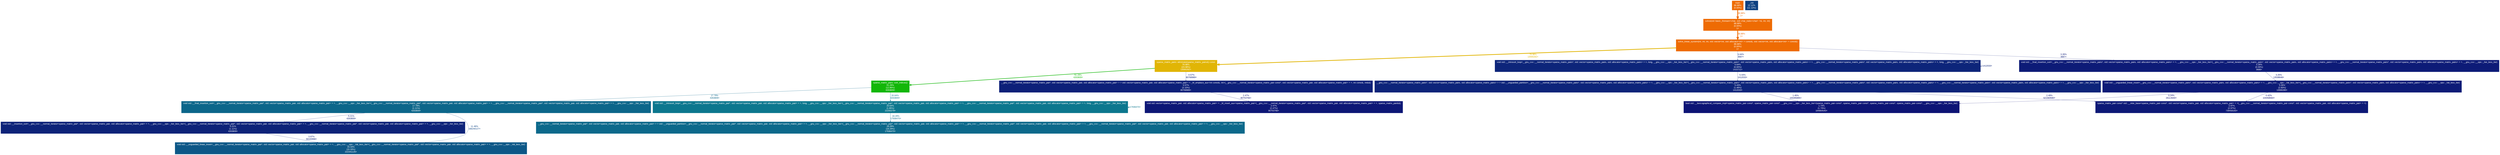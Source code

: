 digraph {
	graph [fontname=Arial, nodesep=0.125, ranksep=0.25];
	node [fontcolor=white, fontname=Arial, height=0, shape=box, style=filled, width=0];
	edge [fontname=Arial];
	1 [color="#ee6b03", fontcolor="#ffffff", fontsize="10.00", label="main\n88.88%\n(0.00%)"];
	1 -> 3 [arrowsize="0.94", color="#ee6b03", fontcolor="#ee6b03", fontsize="10.00", label="88.88%\n1×", labeldistance="3.56", penwidth="3.56"];
	2 [color="#ee6b03", fontcolor="#ffffff", fontsize="10.00", label="solve_linear_system(int, int, int, std::vector<int, std::allocator<int> > const&, std::vector<int, std::allocator<int> > const&)\n88.88%\n(0.00%)\n1×"];
	2 -> 4 [arrowsize="0.89", color="#e1b505", fontcolor="#e1b505", fontsize="10.00", label="79.98%\n13590282×", labeldistance="3.20", penwidth="3.20"];
	2 -> 11 [arrowsize="0.35", color="#0d257a", fontcolor="#0d257a", fontsize="10.00", label="5.64%\n3687×", labeldistance="0.50", penwidth="0.50"];
	2 -> 15 [arrowsize="0.35", color="#0d1b77", fontcolor="#0d1b77", fontsize="10.00", label="3.26%\n3687×", labeldistance="0.50", penwidth="0.50"];
	3 [color="#ee6b03", fontcolor="#ffffff", fontsize="10.00", label="solve(std::basic_ifstream<char, std::char_traits<char> >&, int, int)\n88.88%\n(0.00%)\n1×"];
	3 -> 2 [arrowsize="0.94", color="#ee6b03", fontcolor="#ee6b03", fontsize="10.00", label="88.88%\n1×", labeldistance="3.56", penwidth="3.56"];
	4 [color="#e1b505", fontcolor="#ffffff", fontsize="10.00", label="sparse_matrix_pairs::eliminate(sparse_matrix_pairs&) const\n79.98%\n(23.98%)\n13590282×"];
	4 -> 5 [arrowsize="0.72", color="#12b709", fontcolor="#12b709", fontsize="10.00", label="51.29%\n4263809×", labeldistance="2.05", penwidth="2.05"];
	4 -> 14 [arrowsize="0.35", color="#0d2079", fontcolor="#0d2079", fontsize="10.00", label="4.57%\n80768989×", labeldistance="0.50", penwidth="0.50"];
	5 [color="#12b709", fontcolor="#ffffff", fontsize="10.00", label="sparse_matrix_pairs::sort_indices()\n51.29%\n(12.86%)\n4263809×"];
	5 -> 6 [arrowsize="0.45", color="#0c778e", fontcolor="#0c778e", fontsize="10.00", label="20.64%\n4263809×", labeldistance="0.83", penwidth="0.83"];
	5 -> 8 [arrowsize="0.42", color="#0c668a", fontcolor="#0c668a", fontsize="10.00", label="17.79%\n4263809×", labeldistance="0.71", penwidth="0.71"];
	6 [color="#0c778e", fontcolor="#ffffff", fontsize="10.00", label="void std::__introsort_loop<__gnu_cxx::__normal_iterator<sparse_matrix_pair*, std::vector<sparse_matrix_pair, std::allocator<sparse_matrix_pair> > >, long, __gnu_cxx::__ops::_Iter_less_iter>(__gnu_cxx::__normal_iterator<sparse_matrix_pair*, std::vector<sparse_matrix_pair, std::allocator<sparse_matrix_pair> > >, __gnu_cxx::__normal_iterator<sparse_matrix_pair*, std::vector<sparse_matrix_pair, std::allocator<sparse_matrix_pair> > >, long, __gnu_cxx::__ops::_Iter_less_iter)\n20.64%\n(1.85%)\n22200279×"];
	6 -> 6 [arrowsize="0.45", color="#0c778e", fontcolor="#0c778e", fontsize="10.00", label="17936470×", labeldistance="0.83", penwidth="0.83"];
	6 -> 7 [arrowsize="0.43", color="#0c698b", fontcolor="#0c698b", fontsize="10.00", label="18.29%\n17936470×", labeldistance="0.73", penwidth="0.73"];
	7 [color="#0c698b", fontcolor="#ffffff", fontsize="10.00", label="__gnu_cxx::__normal_iterator<sparse_matrix_pair*, std::vector<sparse_matrix_pair, std::allocator<sparse_matrix_pair> > > std::__unguarded_partition<__gnu_cxx::__normal_iterator<sparse_matrix_pair*, std::vector<sparse_matrix_pair, std::allocator<sparse_matrix_pair> > >, __gnu_cxx::__ops::_Iter_less_iter>(__gnu_cxx::__normal_iterator<sparse_matrix_pair*, std::vector<sparse_matrix_pair, std::allocator<sparse_matrix_pair> > >, __gnu_cxx::__normal_iterator<sparse_matrix_pair*, std::vector<sparse_matrix_pair, std::allocator<sparse_matrix_pair> > >, __gnu_cxx::__normal_iterator<sparse_matrix_pair*, std::vector<sparse_matrix_pair, std::allocator<sparse_matrix_pair> > >, __gnu_cxx::__ops::_Iter_less_iter)\n18.29%\n(18.29%)\n17936470×"];
	8 [color="#0c668a", fontcolor="#ffffff", fontsize="10.00", label="void std::__final_insertion_sort<__gnu_cxx::__normal_iterator<sparse_matrix_pair*, std::vector<sparse_matrix_pair, std::allocator<sparse_matrix_pair> > >, __gnu_cxx::__ops::_Iter_less_iter>(__gnu_cxx::__normal_iterator<sparse_matrix_pair*, std::vector<sparse_matrix_pair, std::allocator<sparse_matrix_pair> > >, __gnu_cxx::__normal_iterator<sparse_matrix_pair*, std::vector<sparse_matrix_pair, std::allocator<sparse_matrix_pair> > >, __gnu_cxx::__ops::_Iter_less_iter)\n17.79%\n(1.11%)\n4263809×"];
	8 -> 9 [arrowsize="0.35", color="#0d4282", fontcolor="#0d4282", fontsize="10.00", label="11.46%\n166240127×", labeldistance="0.50", penwidth="0.50"];
	8 -> 13 [arrowsize="0.35", color="#0d2379", fontcolor="#0d2379", fontsize="10.00", label="5.21%\n4263809×", labeldistance="0.50", penwidth="0.50"];
	9 [color="#0c5787", fontcolor="#ffffff", fontsize="10.00", label="void std::__unguarded_linear_insert<__gnu_cxx::__normal_iterator<sparse_matrix_pair*, std::vector<sparse_matrix_pair, std::allocator<sparse_matrix_pair> > >, __gnu_cxx::__ops::_Val_less_iter>(__gnu_cxx::__normal_iterator<sparse_matrix_pair*, std::vector<sparse_matrix_pair, std::allocator<sparse_matrix_pair> > >, __gnu_cxx::__ops::_Val_less_iter)\n15.33%\n(15.33%)\n222341125×"];
	10 [color="#0d4081", fontcolor="#ffffff", fontsize="10.00", label="_init\n11.12%\n(11.12%)"];
	11 [color="#0d257a", fontcolor="#ffffff", fontsize="10.00", label="void std::__introsort_loop<__gnu_cxx::__normal_iterator<sparse_matrix_pairs*, std::vector<sparse_matrix_pairs, std::allocator<sparse_matrix_pairs> > >, long, __gnu_cxx::__ops::_Iter_less_iter>(__gnu_cxx::__normal_iterator<sparse_matrix_pairs*, std::vector<sparse_matrix_pairs, std::allocator<sparse_matrix_pairs> > >, __gnu_cxx::__normal_iterator<sparse_matrix_pairs*, std::vector<sparse_matrix_pairs, std::allocator<sparse_matrix_pairs> > >, long, __gnu_cxx::__ops::_Iter_less_iter)\n5.64%\n(0.00%)\n1415721×"];
	11 -> 11 [arrowsize="0.35", color="#0d257a", fontcolor="#0d257a", fontsize="10.00", label="1412033×", labeldistance="0.50", penwidth="0.50"];
	11 -> 12 [arrowsize="0.35", color="#0d247a", fontcolor="#0d247a", fontsize="10.00", label="5.43%\n1412033×", labeldistance="0.50", penwidth="0.50"];
	12 [color="#0d247a", fontcolor="#ffffff", fontsize="10.00", label="__gnu_cxx::__normal_iterator<sparse_matrix_pairs*, std::vector<sparse_matrix_pairs, std::allocator<sparse_matrix_pairs> > > std::__unguarded_partition<__gnu_cxx::__normal_iterator<sparse_matrix_pairs*, std::vector<sparse_matrix_pairs, std::allocator<sparse_matrix_pairs> > >, __gnu_cxx::__ops::_Iter_less_iter>(__gnu_cxx::__normal_iterator<sparse_matrix_pairs*, std::vector<sparse_matrix_pairs, std::allocator<sparse_matrix_pairs> > >, __gnu_cxx::__normal_iterator<sparse_matrix_pairs*, std::vector<sparse_matrix_pairs, std::allocator<sparse_matrix_pairs> > >, __gnu_cxx::__normal_iterator<sparse_matrix_pairs*, std::vector<sparse_matrix_pairs, std::allocator<sparse_matrix_pairs> > >, __gnu_cxx::__ops::_Iter_less_iter)\n5.43%\n(1.48%)\n1412033×"];
	12 -> 17 [arrowsize="0.35", color="#0d1776", fontcolor="#0d1776", fontsize="10.00", label="2.49%\n621583580×", labeldistance="0.50", penwidth="0.50"];
	12 -> 19 [arrowsize="0.35", color="#0d1375", fontcolor="#0d1375", fontsize="10.00", label="1.45%\n155395895×", labeldistance="0.50", penwidth="0.50"];
	13 [color="#0d2379", fontcolor="#ffffff", fontsize="10.00", label="void std::__insertion_sort<__gnu_cxx::__normal_iterator<sparse_matrix_pair*, std::vector<sparse_matrix_pair, std::allocator<sparse_matrix_pair> > >, __gnu_cxx::__ops::_Iter_less_iter>(__gnu_cxx::__normal_iterator<sparse_matrix_pair*, std::vector<sparse_matrix_pair, std::allocator<sparse_matrix_pair> > >, __gnu_cxx::__normal_iterator<sparse_matrix_pair*, std::vector<sparse_matrix_pair, std::allocator<sparse_matrix_pair> > >, __gnu_cxx::__ops::_Iter_less_iter)\n5.21%\n(1.11%)\n4263809×"];
	13 -> 9 [arrowsize="0.35", color="#0d1d78", fontcolor="#0d1d78", fontsize="10.00", label="3.87%\n56100998×", labeldistance="0.50", penwidth="0.50"];
	14 [color="#0d2079", fontcolor="#ffffff", fontsize="10.00", label="__gnu_cxx::__normal_iterator<sparse_matrix_pair*, std::vector<sparse_matrix_pair, std::allocator<sparse_matrix_pair> > > std::vector<sparse_matrix_pair, std::allocator<sparse_matrix_pair> >::_M_emplace_aux<int const&, int>(__gnu_cxx::__normal_iterator<sparse_matrix_pair const*, std::vector<sparse_matrix_pair, std::allocator<sparse_matrix_pair> > >, int const&, int&&)\n4.57%\n(2.10%)\n80768989×"];
	14 -> 18 [arrowsize="0.35", color="#0d1776", fontcolor="#0d1776", fontsize="10.00", label="2.47%\n80753766×", labeldistance="0.50", penwidth="0.50"];
	15 [color="#0d1b77", fontcolor="#ffffff", fontsize="10.00", label="void std::__final_insertion_sort<__gnu_cxx::__normal_iterator<sparse_matrix_pairs*, std::vector<sparse_matrix_pairs, std::allocator<sparse_matrix_pairs> > >, __gnu_cxx::__ops::_Iter_less_iter>(__gnu_cxx::__normal_iterator<sparse_matrix_pairs*, std::vector<sparse_matrix_pairs, std::allocator<sparse_matrix_pairs> > >, __gnu_cxx::__normal_iterator<sparse_matrix_pairs*, std::vector<sparse_matrix_pairs, std::allocator<sparse_matrix_pairs> > >, __gnu_cxx::__ops::_Iter_less_iter)\n3.26%\n(0.00%)\n3688×"];
	15 -> 16 [arrowsize="0.35", color="#0d1b77", fontcolor="#0d1b77", fontsize="10.00", label="3.25%\n13538648×", labeldistance="0.50", penwidth="0.50"];
	16 [color="#0d1b77", fontcolor="#ffffff", fontsize="10.00", label="void std::__unguarded_linear_insert<__gnu_cxx::__normal_iterator<sparse_matrix_pairs*, std::vector<sparse_matrix_pairs, std::allocator<sparse_matrix_pairs> > >, __gnu_cxx::__ops::_Val_less_iter>(__gnu_cxx::__normal_iterator<sparse_matrix_pairs*, std::vector<sparse_matrix_pairs, std::allocator<sparse_matrix_pairs> > >, __gnu_cxx::__ops::_Val_less_iter)\n3.26%\n(2.60%)\n13590280×"];
	16 -> 17 [arrowsize="0.35", color="#0d0e73", fontcolor="#0d0e73", fontsize="10.00", label="0.42%\n104458560×", labeldistance="0.50", penwidth="0.50"];
	16 -> 19 [arrowsize="0.35", color="#0d0e73", fontcolor="#0d0e73", fontsize="10.00", label="0.24%\n26114640×", labeldistance="0.50", penwidth="0.50"];
	17 [color="#0d1977", fontcolor="#ffffff", fontsize="10.00", label="sparse_matrix_pair const* std::__niter_base<sparse_matrix_pair const*, std::vector<sparse_matrix_pair, std::allocator<sparse_matrix_pair> > >(__gnu_cxx::__normal_iterator<sparse_matrix_pair const*, std::vector<sparse_matrix_pair, std::allocator<sparse_matrix_pair> > >)\n2.97%\n(2.97%)\n739458160×"];
	18 [color="#0d1776", fontcolor="#ffffff", fontsize="10.00", label="void std::vector<sparse_matrix_pair, std::allocator<sparse_matrix_pair> >::_M_insert_aux<sparse_matrix_pair>(__gnu_cxx::__normal_iterator<sparse_matrix_pair*, std::vector<sparse_matrix_pair, std::allocator<sparse_matrix_pair> > >, sparse_matrix_pair&&)\n2.47%\n(2.47%)\n80753766×"];
	19 [color="#0d1475", fontcolor="#ffffff", fontsize="10.00", label="bool std::__lexicographical_compare_impl<sparse_matrix_pair const*, sparse_matrix_pair const*, __gnu_cxx::__ops::_Iter_less_iter>(sparse_matrix_pair const*, sparse_matrix_pair const*, sparse_matrix_pair const*, sparse_matrix_pair const*, __gnu_cxx::__ops::_Iter_less_iter)\n1.73%\n(1.73%)\n184864540×"];
}

